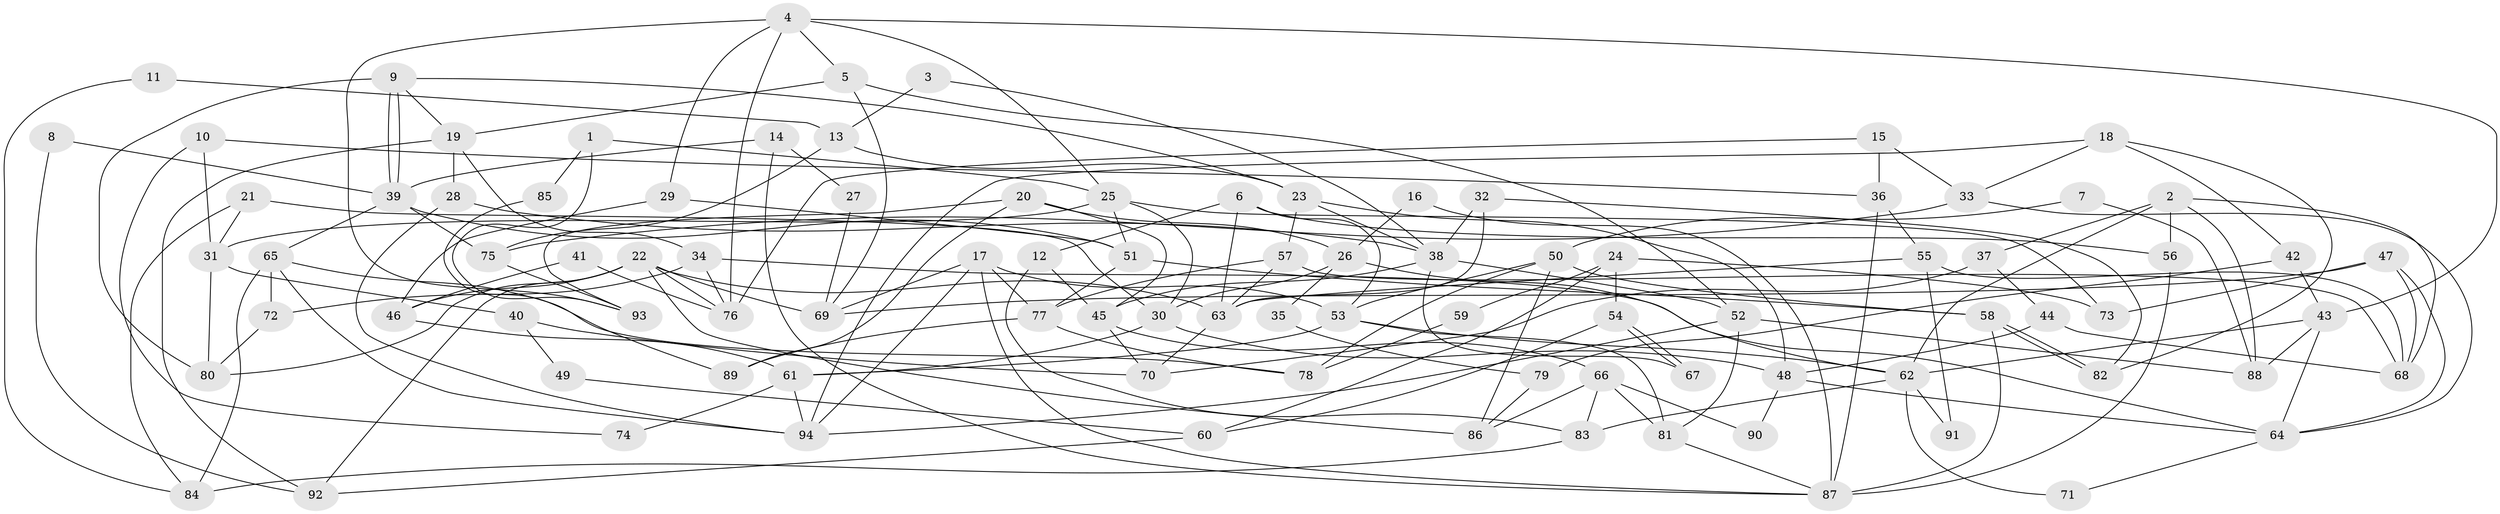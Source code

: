 // coarse degree distribution, {7: 0.12727272727272726, 2: 0.07272727272727272, 8: 0.10909090909090909, 4: 0.16363636363636364, 5: 0.2545454545454545, 6: 0.12727272727272726, 3: 0.10909090909090909, 11: 0.01818181818181818, 10: 0.01818181818181818}
// Generated by graph-tools (version 1.1) at 2025/42/03/06/25 10:42:00]
// undirected, 94 vertices, 188 edges
graph export_dot {
graph [start="1"]
  node [color=gray90,style=filled];
  1;
  2;
  3;
  4;
  5;
  6;
  7;
  8;
  9;
  10;
  11;
  12;
  13;
  14;
  15;
  16;
  17;
  18;
  19;
  20;
  21;
  22;
  23;
  24;
  25;
  26;
  27;
  28;
  29;
  30;
  31;
  32;
  33;
  34;
  35;
  36;
  37;
  38;
  39;
  40;
  41;
  42;
  43;
  44;
  45;
  46;
  47;
  48;
  49;
  50;
  51;
  52;
  53;
  54;
  55;
  56;
  57;
  58;
  59;
  60;
  61;
  62;
  63;
  64;
  65;
  66;
  67;
  68;
  69;
  70;
  71;
  72;
  73;
  74;
  75;
  76;
  77;
  78;
  79;
  80;
  81;
  82;
  83;
  84;
  85;
  86;
  87;
  88;
  89;
  90;
  91;
  92;
  93;
  94;
  1 -- 93;
  1 -- 25;
  1 -- 85;
  2 -- 62;
  2 -- 88;
  2 -- 37;
  2 -- 56;
  2 -- 68;
  3 -- 13;
  3 -- 38;
  4 -- 76;
  4 -- 5;
  4 -- 25;
  4 -- 29;
  4 -- 43;
  4 -- 93;
  5 -- 52;
  5 -- 19;
  5 -- 69;
  6 -- 63;
  6 -- 53;
  6 -- 12;
  6 -- 56;
  7 -- 50;
  7 -- 88;
  8 -- 39;
  8 -- 92;
  9 -- 39;
  9 -- 39;
  9 -- 80;
  9 -- 19;
  9 -- 23;
  10 -- 36;
  10 -- 31;
  10 -- 74;
  11 -- 13;
  11 -- 84;
  12 -- 45;
  12 -- 83;
  13 -- 23;
  13 -- 75;
  14 -- 87;
  14 -- 39;
  14 -- 27;
  15 -- 33;
  15 -- 36;
  15 -- 76;
  16 -- 26;
  16 -- 87;
  17 -- 87;
  17 -- 94;
  17 -- 53;
  17 -- 69;
  17 -- 77;
  18 -- 94;
  18 -- 82;
  18 -- 33;
  18 -- 42;
  19 -- 34;
  19 -- 28;
  19 -- 92;
  20 -- 26;
  20 -- 45;
  20 -- 89;
  20 -- 93;
  21 -- 31;
  21 -- 84;
  21 -- 30;
  22 -- 63;
  22 -- 69;
  22 -- 46;
  22 -- 76;
  22 -- 80;
  22 -- 86;
  22 -- 92;
  23 -- 57;
  23 -- 38;
  23 -- 48;
  24 -- 73;
  24 -- 60;
  24 -- 54;
  24 -- 59;
  25 -- 51;
  25 -- 30;
  25 -- 31;
  25 -- 73;
  26 -- 62;
  26 -- 30;
  26 -- 35;
  27 -- 69;
  28 -- 94;
  28 -- 38;
  29 -- 46;
  29 -- 51;
  30 -- 48;
  30 -- 61;
  31 -- 80;
  31 -- 40;
  32 -- 63;
  32 -- 38;
  32 -- 82;
  33 -- 64;
  33 -- 75;
  34 -- 76;
  34 -- 64;
  34 -- 72;
  35 -- 79;
  36 -- 55;
  36 -- 87;
  37 -- 44;
  37 -- 70;
  38 -- 45;
  38 -- 52;
  38 -- 67;
  39 -- 75;
  39 -- 51;
  39 -- 65;
  40 -- 70;
  40 -- 49;
  41 -- 46;
  41 -- 76;
  42 -- 43;
  42 -- 79;
  43 -- 62;
  43 -- 64;
  43 -- 88;
  44 -- 48;
  44 -- 68;
  45 -- 66;
  45 -- 70;
  46 -- 61;
  47 -- 69;
  47 -- 64;
  47 -- 68;
  47 -- 73;
  48 -- 64;
  48 -- 90;
  49 -- 60;
  50 -- 53;
  50 -- 58;
  50 -- 78;
  50 -- 86;
  51 -- 58;
  51 -- 77;
  52 -- 94;
  52 -- 81;
  52 -- 88;
  53 -- 81;
  53 -- 61;
  53 -- 62;
  54 -- 67;
  54 -- 67;
  54 -- 60;
  55 -- 63;
  55 -- 68;
  55 -- 91;
  56 -- 87;
  57 -- 77;
  57 -- 68;
  57 -- 63;
  58 -- 82;
  58 -- 82;
  58 -- 87;
  59 -- 78;
  60 -- 92;
  61 -- 74;
  61 -- 94;
  62 -- 83;
  62 -- 71;
  62 -- 91;
  63 -- 70;
  64 -- 71;
  65 -- 78;
  65 -- 72;
  65 -- 84;
  65 -- 94;
  66 -- 81;
  66 -- 86;
  66 -- 83;
  66 -- 90;
  72 -- 80;
  75 -- 93;
  77 -- 78;
  77 -- 89;
  79 -- 86;
  81 -- 87;
  83 -- 84;
  85 -- 89;
}
